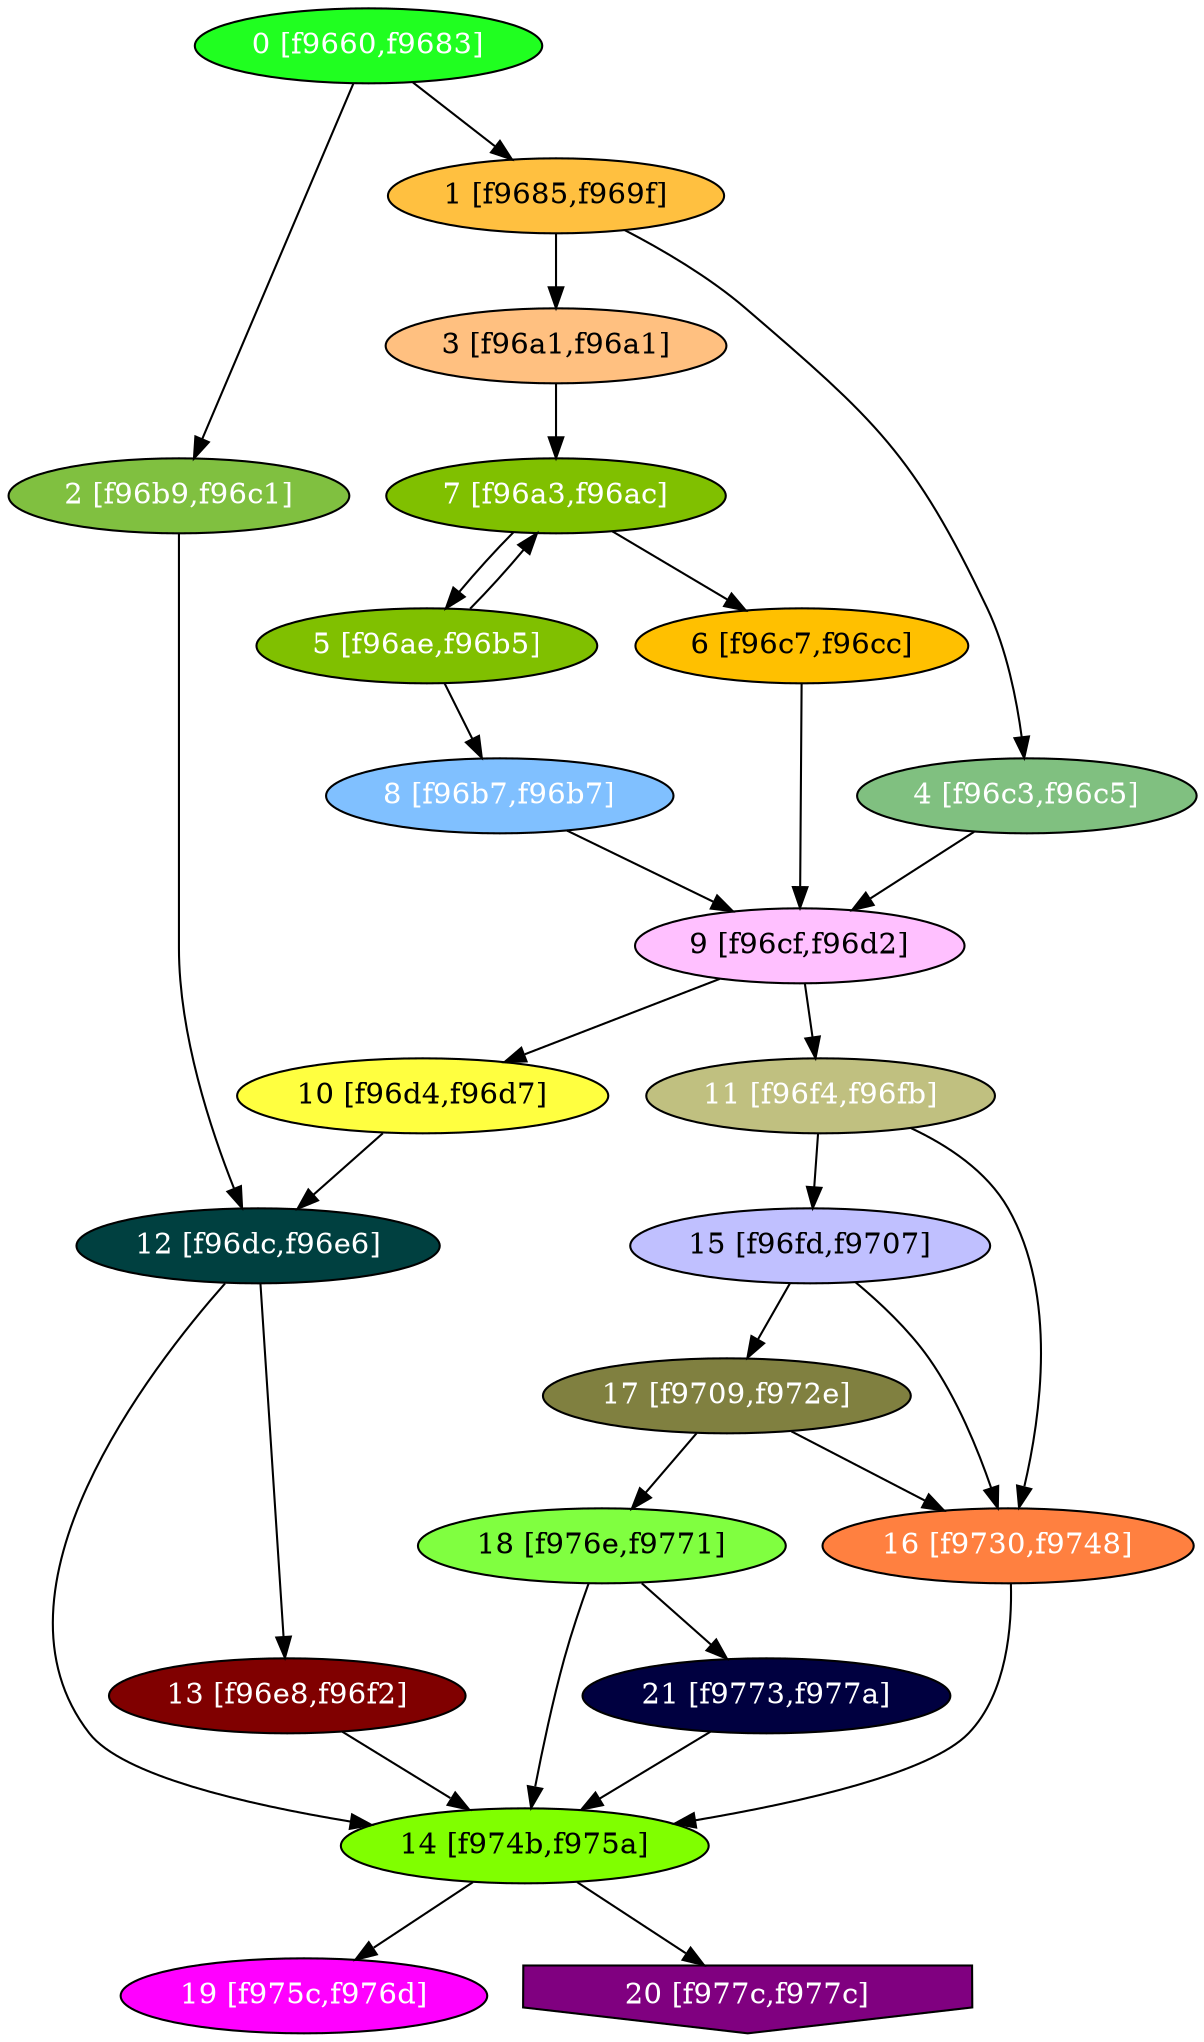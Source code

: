 diGraph libnss3{
	libnss3_0  [style=filled fillcolor="#20FF20" fontcolor="#ffffff" shape=oval label="0 [f9660,f9683]"]
	libnss3_1  [style=filled fillcolor="#FFC040" fontcolor="#000000" shape=oval label="1 [f9685,f969f]"]
	libnss3_2  [style=filled fillcolor="#80C040" fontcolor="#ffffff" shape=oval label="2 [f96b9,f96c1]"]
	libnss3_3  [style=filled fillcolor="#FFC080" fontcolor="#000000" shape=oval label="3 [f96a1,f96a1]"]
	libnss3_4  [style=filled fillcolor="#80C080" fontcolor="#ffffff" shape=oval label="4 [f96c3,f96c5]"]
	libnss3_5  [style=filled fillcolor="#80C000" fontcolor="#ffffff" shape=oval label="5 [f96ae,f96b5]"]
	libnss3_6  [style=filled fillcolor="#FFC000" fontcolor="#000000" shape=oval label="6 [f96c7,f96cc]"]
	libnss3_7  [style=filled fillcolor="#80C000" fontcolor="#ffffff" shape=oval label="7 [f96a3,f96ac]"]
	libnss3_8  [style=filled fillcolor="#80C0FF" fontcolor="#ffffff" shape=oval label="8 [f96b7,f96b7]"]
	libnss3_9  [style=filled fillcolor="#FFC0FF" fontcolor="#000000" shape=oval label="9 [f96cf,f96d2]"]
	libnss3_a  [style=filled fillcolor="#FFFF40" fontcolor="#000000" shape=oval label="10 [f96d4,f96d7]"]
	libnss3_b  [style=filled fillcolor="#C0C080" fontcolor="#ffffff" shape=oval label="11 [f96f4,f96fb]"]
	libnss3_c  [style=filled fillcolor="#004040" fontcolor="#ffffff" shape=oval label="12 [f96dc,f96e6]"]
	libnss3_d  [style=filled fillcolor="#800000" fontcolor="#ffffff" shape=oval label="13 [f96e8,f96f2]"]
	libnss3_e  [style=filled fillcolor="#80FF00" fontcolor="#000000" shape=oval label="14 [f974b,f975a]"]
	libnss3_f  [style=filled fillcolor="#C0C0FF" fontcolor="#000000" shape=oval label="15 [f96fd,f9707]"]
	libnss3_10  [style=filled fillcolor="#FF8040" fontcolor="#ffffff" shape=oval label="16 [f9730,f9748]"]
	libnss3_11  [style=filled fillcolor="#808040" fontcolor="#ffffff" shape=oval label="17 [f9709,f972e]"]
	libnss3_12  [style=filled fillcolor="#80FF40" fontcolor="#000000" shape=oval label="18 [f976e,f9771]"]
	libnss3_13  [style=filled fillcolor="#FF00FF" fontcolor="#ffffff" shape=oval label="19 [f975c,f976d]"]
	libnss3_14  [style=filled fillcolor="#800080" fontcolor="#ffffff" shape=invhouse label="20 [f977c,f977c]"]
	libnss3_15  [style=filled fillcolor="#000040" fontcolor="#ffffff" shape=oval label="21 [f9773,f977a]"]

	libnss3_0 -> libnss3_1
	libnss3_0 -> libnss3_2
	libnss3_1 -> libnss3_3
	libnss3_1 -> libnss3_4
	libnss3_2 -> libnss3_c
	libnss3_3 -> libnss3_7
	libnss3_4 -> libnss3_9
	libnss3_5 -> libnss3_7
	libnss3_5 -> libnss3_8
	libnss3_6 -> libnss3_9
	libnss3_7 -> libnss3_5
	libnss3_7 -> libnss3_6
	libnss3_8 -> libnss3_9
	libnss3_9 -> libnss3_a
	libnss3_9 -> libnss3_b
	libnss3_a -> libnss3_c
	libnss3_b -> libnss3_f
	libnss3_b -> libnss3_10
	libnss3_c -> libnss3_d
	libnss3_c -> libnss3_e
	libnss3_d -> libnss3_e
	libnss3_e -> libnss3_13
	libnss3_e -> libnss3_14
	libnss3_f -> libnss3_10
	libnss3_f -> libnss3_11
	libnss3_10 -> libnss3_e
	libnss3_11 -> libnss3_10
	libnss3_11 -> libnss3_12
	libnss3_12 -> libnss3_e
	libnss3_12 -> libnss3_15
	libnss3_15 -> libnss3_e
}